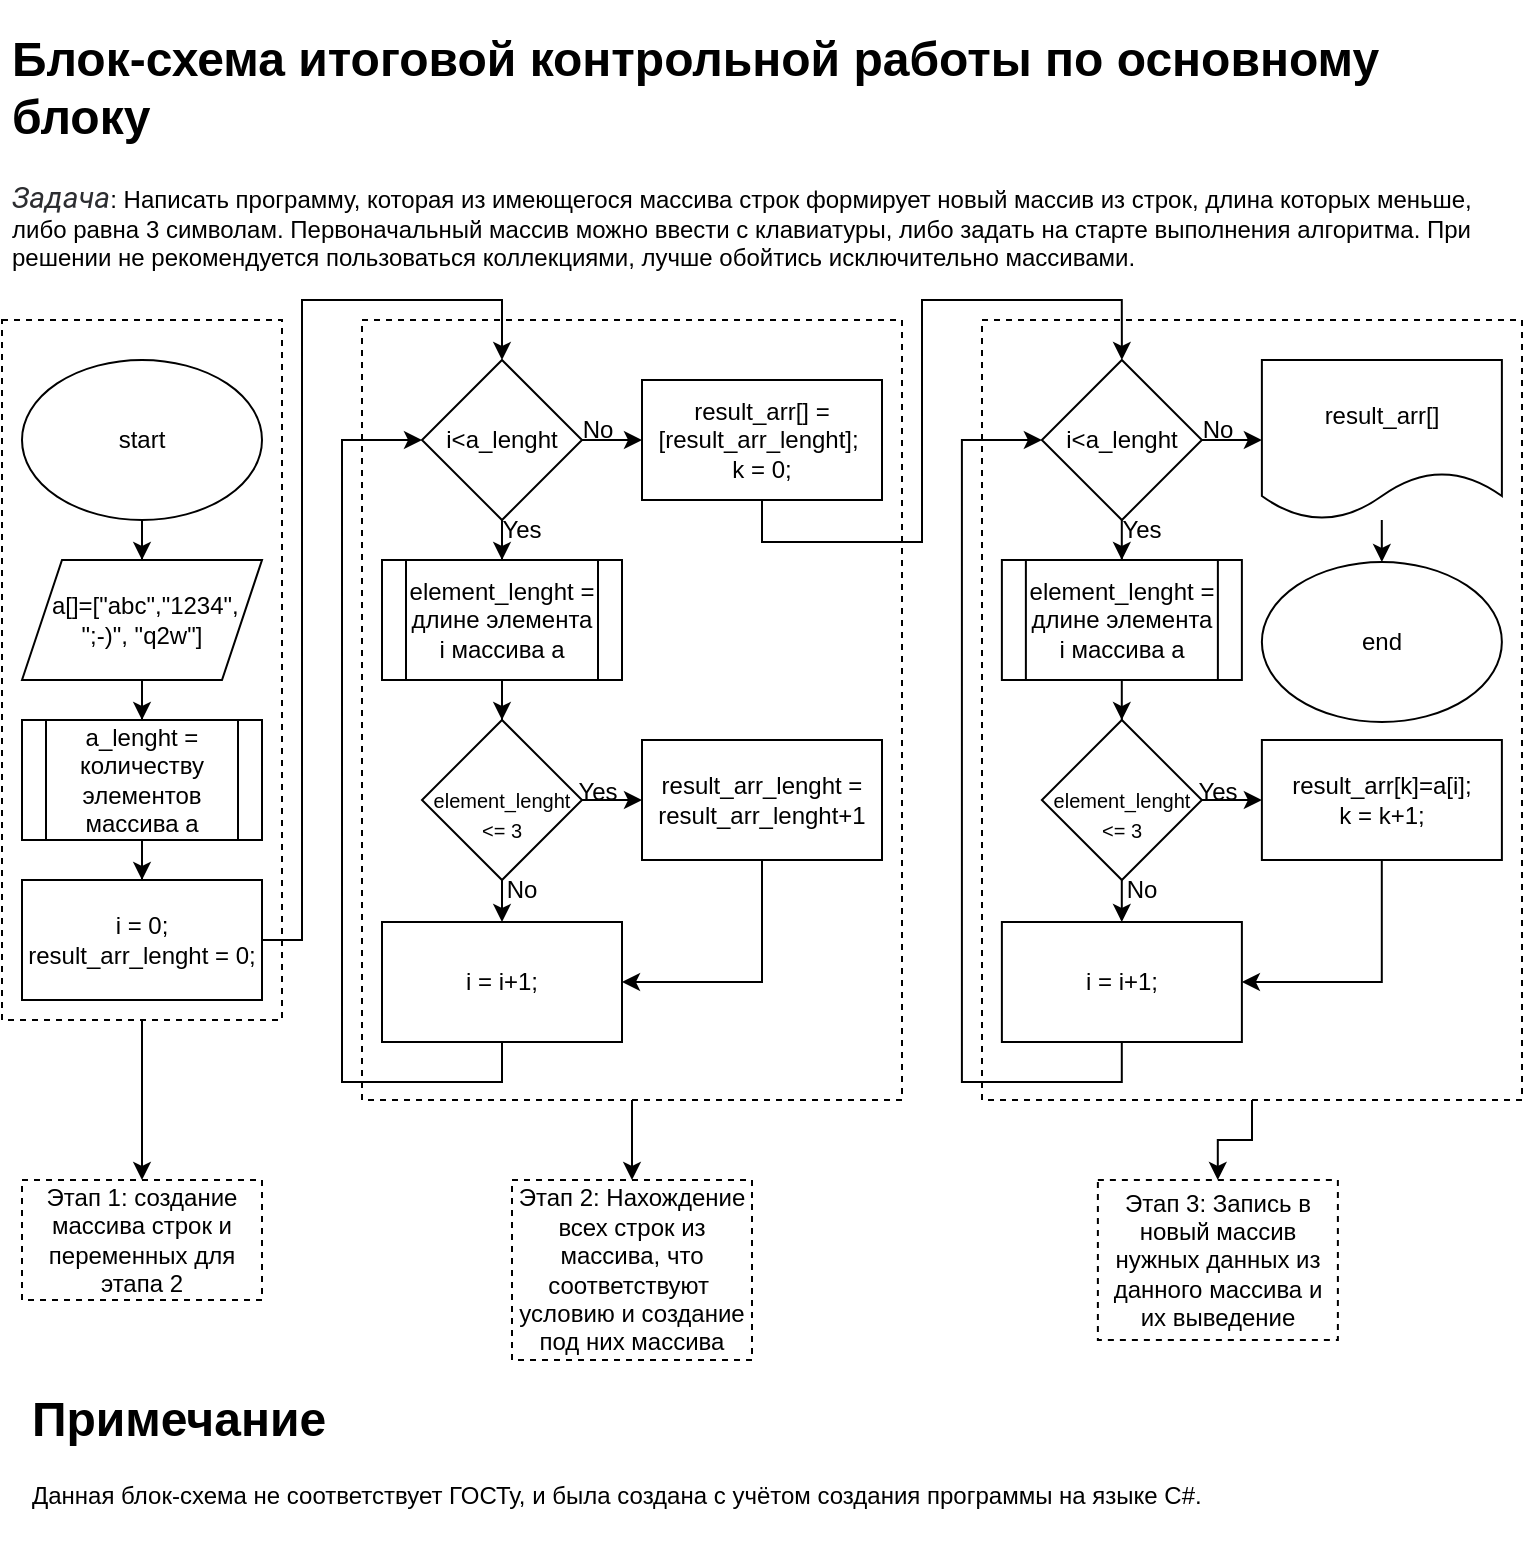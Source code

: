 <mxfile version="23.0.2" type="device">
  <diagram id="C5RBs43oDa-KdzZeNtuy" name="Page-1">
    <mxGraphModel dx="880" dy="1603" grid="1" gridSize="10" guides="1" tooltips="1" connect="1" arrows="1" fold="1" page="1" pageScale="1" pageWidth="827" pageHeight="1169" math="0" shadow="0">
      <root>
        <mxCell id="WIyWlLk6GJQsqaUBKTNV-0" />
        <mxCell id="WIyWlLk6GJQsqaUBKTNV-1" parent="WIyWlLk6GJQsqaUBKTNV-0" />
        <mxCell id="-k1ycYxhg6-fJTM4x1R9-56" value="" style="rounded=0;whiteSpace=wrap;html=1;fillColor=none;dashed=1;" vertex="1" parent="WIyWlLk6GJQsqaUBKTNV-1">
          <mxGeometry x="30" y="150" width="140" height="350" as="geometry" />
        </mxCell>
        <mxCell id="-k1ycYxhg6-fJTM4x1R9-2" style="edgeStyle=orthogonalEdgeStyle;rounded=0;orthogonalLoop=1;jettySize=auto;html=1;entryX=0.5;entryY=0;entryDx=0;entryDy=0;" edge="1" parent="WIyWlLk6GJQsqaUBKTNV-1" source="-k1ycYxhg6-fJTM4x1R9-0" target="-k1ycYxhg6-fJTM4x1R9-1">
          <mxGeometry relative="1" as="geometry" />
        </mxCell>
        <mxCell id="-k1ycYxhg6-fJTM4x1R9-0" value="start" style="ellipse;whiteSpace=wrap;html=1;" vertex="1" parent="WIyWlLk6GJQsqaUBKTNV-1">
          <mxGeometry x="40" y="170" width="120" height="80" as="geometry" />
        </mxCell>
        <mxCell id="-k1ycYxhg6-fJTM4x1R9-6" value="" style="edgeStyle=orthogonalEdgeStyle;rounded=0;orthogonalLoop=1;jettySize=auto;html=1;" edge="1" parent="WIyWlLk6GJQsqaUBKTNV-1" source="-k1ycYxhg6-fJTM4x1R9-1" target="-k1ycYxhg6-fJTM4x1R9-5">
          <mxGeometry relative="1" as="geometry" />
        </mxCell>
        <mxCell id="-k1ycYxhg6-fJTM4x1R9-1" value="&amp;nbsp;a[]=[&quot;abc&quot;,&quot;1234&quot;, &lt;br&gt;&quot;;-)&quot;, &quot;q2w&quot;]" style="shape=parallelogram;perimeter=parallelogramPerimeter;whiteSpace=wrap;html=1;fixedSize=1;" vertex="1" parent="WIyWlLk6GJQsqaUBKTNV-1">
          <mxGeometry x="40" y="270" width="120" height="60" as="geometry" />
        </mxCell>
        <mxCell id="-k1ycYxhg6-fJTM4x1R9-10" value="" style="edgeStyle=orthogonalEdgeStyle;rounded=0;orthogonalLoop=1;jettySize=auto;html=1;" edge="1" parent="WIyWlLk6GJQsqaUBKTNV-1" source="-k1ycYxhg6-fJTM4x1R9-5" target="-k1ycYxhg6-fJTM4x1R9-9">
          <mxGeometry relative="1" as="geometry" />
        </mxCell>
        <mxCell id="-k1ycYxhg6-fJTM4x1R9-5" value="a_lenght = количеству элементов массива а" style="shape=process;whiteSpace=wrap;html=1;backgroundOutline=1;" vertex="1" parent="WIyWlLk6GJQsqaUBKTNV-1">
          <mxGeometry x="40" y="350" width="120" height="60" as="geometry" />
        </mxCell>
        <mxCell id="-k1ycYxhg6-fJTM4x1R9-12" value="" style="edgeStyle=orthogonalEdgeStyle;rounded=0;orthogonalLoop=1;jettySize=auto;html=1;entryX=0.5;entryY=0;entryDx=0;entryDy=0;" edge="1" parent="WIyWlLk6GJQsqaUBKTNV-1" source="-k1ycYxhg6-fJTM4x1R9-9" target="-k1ycYxhg6-fJTM4x1R9-11">
          <mxGeometry relative="1" as="geometry">
            <Array as="points">
              <mxPoint x="180" y="460" />
              <mxPoint x="180" y="140" />
              <mxPoint x="280" y="140" />
            </Array>
          </mxGeometry>
        </mxCell>
        <mxCell id="-k1ycYxhg6-fJTM4x1R9-9" value="i = 0; result_arr_lenght = 0;" style="whiteSpace=wrap;html=1;" vertex="1" parent="WIyWlLk6GJQsqaUBKTNV-1">
          <mxGeometry x="40" y="430" width="120" height="60" as="geometry" />
        </mxCell>
        <mxCell id="-k1ycYxhg6-fJTM4x1R9-19" value="" style="edgeStyle=orthogonalEdgeStyle;rounded=0;orthogonalLoop=1;jettySize=auto;html=1;" edge="1" parent="WIyWlLk6GJQsqaUBKTNV-1" source="-k1ycYxhg6-fJTM4x1R9-11" target="-k1ycYxhg6-fJTM4x1R9-18">
          <mxGeometry relative="1" as="geometry" />
        </mxCell>
        <mxCell id="-k1ycYxhg6-fJTM4x1R9-32" value="" style="edgeStyle=orthogonalEdgeStyle;rounded=0;orthogonalLoop=1;jettySize=auto;html=1;" edge="1" parent="WIyWlLk6GJQsqaUBKTNV-1" source="-k1ycYxhg6-fJTM4x1R9-11" target="-k1ycYxhg6-fJTM4x1R9-31">
          <mxGeometry relative="1" as="geometry" />
        </mxCell>
        <mxCell id="-k1ycYxhg6-fJTM4x1R9-11" value="i&amp;lt;a_lenght" style="rhombus;whiteSpace=wrap;html=1;rotation=0;" vertex="1" parent="WIyWlLk6GJQsqaUBKTNV-1">
          <mxGeometry x="240" y="170" width="80" height="80" as="geometry" />
        </mxCell>
        <mxCell id="-k1ycYxhg6-fJTM4x1R9-17" value="Yes" style="text;html=1;strokeColor=none;fillColor=none;align=center;verticalAlign=middle;whiteSpace=wrap;rounded=0;" vertex="1" parent="WIyWlLk6GJQsqaUBKTNV-1">
          <mxGeometry x="260" y="240" width="60" height="30" as="geometry" />
        </mxCell>
        <mxCell id="-k1ycYxhg6-fJTM4x1R9-21" value="" style="edgeStyle=orthogonalEdgeStyle;rounded=0;orthogonalLoop=1;jettySize=auto;html=1;" edge="1" parent="WIyWlLk6GJQsqaUBKTNV-1" source="-k1ycYxhg6-fJTM4x1R9-18" target="-k1ycYxhg6-fJTM4x1R9-20">
          <mxGeometry relative="1" as="geometry" />
        </mxCell>
        <mxCell id="-k1ycYxhg6-fJTM4x1R9-18" value="element_lenght = длине элемента i массива a" style="shape=process;whiteSpace=wrap;html=1;backgroundOutline=1;" vertex="1" parent="WIyWlLk6GJQsqaUBKTNV-1">
          <mxGeometry x="220" y="270" width="120" height="60" as="geometry" />
        </mxCell>
        <mxCell id="-k1ycYxhg6-fJTM4x1R9-23" value="" style="edgeStyle=orthogonalEdgeStyle;rounded=0;orthogonalLoop=1;jettySize=auto;html=1;" edge="1" parent="WIyWlLk6GJQsqaUBKTNV-1" source="-k1ycYxhg6-fJTM4x1R9-20" target="-k1ycYxhg6-fJTM4x1R9-22">
          <mxGeometry relative="1" as="geometry" />
        </mxCell>
        <mxCell id="-k1ycYxhg6-fJTM4x1R9-28" value="" style="edgeStyle=orthogonalEdgeStyle;rounded=0;orthogonalLoop=1;jettySize=auto;html=1;" edge="1" parent="WIyWlLk6GJQsqaUBKTNV-1" source="-k1ycYxhg6-fJTM4x1R9-20" target="-k1ycYxhg6-fJTM4x1R9-26">
          <mxGeometry relative="1" as="geometry" />
        </mxCell>
        <mxCell id="-k1ycYxhg6-fJTM4x1R9-20" value="&lt;font style=&quot;font-size: 10px;&quot;&gt;&lt;br&gt;element_lenght &amp;lt;= 3&lt;/font&gt;" style="rhombus;whiteSpace=wrap;html=1;align=center;" vertex="1" parent="WIyWlLk6GJQsqaUBKTNV-1">
          <mxGeometry x="240" y="350" width="80" height="80" as="geometry" />
        </mxCell>
        <mxCell id="-k1ycYxhg6-fJTM4x1R9-27" value="" style="edgeStyle=orthogonalEdgeStyle;rounded=0;orthogonalLoop=1;jettySize=auto;html=1;" edge="1" parent="WIyWlLk6GJQsqaUBKTNV-1" source="-k1ycYxhg6-fJTM4x1R9-22" target="-k1ycYxhg6-fJTM4x1R9-26">
          <mxGeometry relative="1" as="geometry">
            <Array as="points">
              <mxPoint x="410" y="481" />
            </Array>
          </mxGeometry>
        </mxCell>
        <mxCell id="-k1ycYxhg6-fJTM4x1R9-22" value="result_arr_lenght = result_arr_lenght+1" style="whiteSpace=wrap;html=1;" vertex="1" parent="WIyWlLk6GJQsqaUBKTNV-1">
          <mxGeometry x="350" y="360" width="120" height="60" as="geometry" />
        </mxCell>
        <mxCell id="-k1ycYxhg6-fJTM4x1R9-25" value="Yes" style="text;html=1;strokeColor=none;fillColor=none;align=center;verticalAlign=middle;whiteSpace=wrap;rounded=0;" vertex="1" parent="WIyWlLk6GJQsqaUBKTNV-1">
          <mxGeometry x="298" y="371" width="60" height="30" as="geometry" />
        </mxCell>
        <mxCell id="-k1ycYxhg6-fJTM4x1R9-29" style="edgeStyle=orthogonalEdgeStyle;rounded=0;orthogonalLoop=1;jettySize=auto;html=1;entryX=0;entryY=0.5;entryDx=0;entryDy=0;" edge="1" parent="WIyWlLk6GJQsqaUBKTNV-1" source="-k1ycYxhg6-fJTM4x1R9-26" target="-k1ycYxhg6-fJTM4x1R9-11">
          <mxGeometry relative="1" as="geometry">
            <Array as="points">
              <mxPoint x="280" y="531" />
              <mxPoint x="200" y="531" />
              <mxPoint x="200" y="210" />
            </Array>
          </mxGeometry>
        </mxCell>
        <mxCell id="-k1ycYxhg6-fJTM4x1R9-26" value="i = i+1;" style="whiteSpace=wrap;html=1;" vertex="1" parent="WIyWlLk6GJQsqaUBKTNV-1">
          <mxGeometry x="220" y="451" width="120" height="60" as="geometry" />
        </mxCell>
        <mxCell id="-k1ycYxhg6-fJTM4x1R9-30" value="No" style="text;html=1;strokeColor=none;fillColor=none;align=center;verticalAlign=middle;whiteSpace=wrap;rounded=0;" vertex="1" parent="WIyWlLk6GJQsqaUBKTNV-1">
          <mxGeometry x="260" y="420" width="60" height="30" as="geometry" />
        </mxCell>
        <mxCell id="-k1ycYxhg6-fJTM4x1R9-48" style="edgeStyle=orthogonalEdgeStyle;rounded=0;orthogonalLoop=1;jettySize=auto;html=1;entryX=0.5;entryY=0;entryDx=0;entryDy=0;" edge="1" parent="WIyWlLk6GJQsqaUBKTNV-1" source="-k1ycYxhg6-fJTM4x1R9-31" target="-k1ycYxhg6-fJTM4x1R9-35">
          <mxGeometry relative="1" as="geometry">
            <Array as="points">
              <mxPoint x="410" y="261" />
              <mxPoint x="490" y="261" />
              <mxPoint x="490" y="140" />
              <mxPoint x="590" y="140" />
            </Array>
          </mxGeometry>
        </mxCell>
        <mxCell id="-k1ycYxhg6-fJTM4x1R9-31" value="result_arr[] = [result_arr_lenght];&amp;nbsp;&lt;br&gt;k = 0;" style="whiteSpace=wrap;html=1;" vertex="1" parent="WIyWlLk6GJQsqaUBKTNV-1">
          <mxGeometry x="350" y="180" width="120" height="60" as="geometry" />
        </mxCell>
        <mxCell id="-k1ycYxhg6-fJTM4x1R9-33" value="" style="edgeStyle=orthogonalEdgeStyle;rounded=0;orthogonalLoop=1;jettySize=auto;html=1;" edge="1" parent="WIyWlLk6GJQsqaUBKTNV-1" source="-k1ycYxhg6-fJTM4x1R9-35" target="-k1ycYxhg6-fJTM4x1R9-38">
          <mxGeometry relative="1" as="geometry" />
        </mxCell>
        <mxCell id="-k1ycYxhg6-fJTM4x1R9-50" value="" style="edgeStyle=orthogonalEdgeStyle;rounded=0;orthogonalLoop=1;jettySize=auto;html=1;" edge="1" parent="WIyWlLk6GJQsqaUBKTNV-1" source="-k1ycYxhg6-fJTM4x1R9-35" target="-k1ycYxhg6-fJTM4x1R9-49">
          <mxGeometry relative="1" as="geometry" />
        </mxCell>
        <mxCell id="-k1ycYxhg6-fJTM4x1R9-35" value="i&amp;lt;a_lenght" style="rhombus;whiteSpace=wrap;html=1;rotation=0;" vertex="1" parent="WIyWlLk6GJQsqaUBKTNV-1">
          <mxGeometry x="549.94" y="170" width="80" height="80" as="geometry" />
        </mxCell>
        <mxCell id="-k1ycYxhg6-fJTM4x1R9-36" value="Yes" style="text;html=1;strokeColor=none;fillColor=none;align=center;verticalAlign=middle;whiteSpace=wrap;rounded=0;" vertex="1" parent="WIyWlLk6GJQsqaUBKTNV-1">
          <mxGeometry x="569.94" y="240" width="60" height="30" as="geometry" />
        </mxCell>
        <mxCell id="-k1ycYxhg6-fJTM4x1R9-37" value="" style="edgeStyle=orthogonalEdgeStyle;rounded=0;orthogonalLoop=1;jettySize=auto;html=1;" edge="1" parent="WIyWlLk6GJQsqaUBKTNV-1" source="-k1ycYxhg6-fJTM4x1R9-38" target="-k1ycYxhg6-fJTM4x1R9-41">
          <mxGeometry relative="1" as="geometry" />
        </mxCell>
        <mxCell id="-k1ycYxhg6-fJTM4x1R9-38" value="element_lenght = длине элемента i массива a" style="shape=process;whiteSpace=wrap;html=1;backgroundOutline=1;" vertex="1" parent="WIyWlLk6GJQsqaUBKTNV-1">
          <mxGeometry x="529.94" y="270" width="120" height="60" as="geometry" />
        </mxCell>
        <mxCell id="-k1ycYxhg6-fJTM4x1R9-39" value="" style="edgeStyle=orthogonalEdgeStyle;rounded=0;orthogonalLoop=1;jettySize=auto;html=1;" edge="1" parent="WIyWlLk6GJQsqaUBKTNV-1" source="-k1ycYxhg6-fJTM4x1R9-41" target="-k1ycYxhg6-fJTM4x1R9-43">
          <mxGeometry relative="1" as="geometry" />
        </mxCell>
        <mxCell id="-k1ycYxhg6-fJTM4x1R9-40" value="" style="edgeStyle=orthogonalEdgeStyle;rounded=0;orthogonalLoop=1;jettySize=auto;html=1;" edge="1" parent="WIyWlLk6GJQsqaUBKTNV-1" source="-k1ycYxhg6-fJTM4x1R9-41" target="-k1ycYxhg6-fJTM4x1R9-46">
          <mxGeometry relative="1" as="geometry" />
        </mxCell>
        <mxCell id="-k1ycYxhg6-fJTM4x1R9-41" value="&lt;font style=&quot;font-size: 10px;&quot;&gt;&lt;br&gt;element_lenght &amp;lt;= 3&lt;/font&gt;" style="rhombus;whiteSpace=wrap;html=1;align=center;" vertex="1" parent="WIyWlLk6GJQsqaUBKTNV-1">
          <mxGeometry x="549.94" y="350" width="80" height="80" as="geometry" />
        </mxCell>
        <mxCell id="-k1ycYxhg6-fJTM4x1R9-42" value="" style="edgeStyle=orthogonalEdgeStyle;rounded=0;orthogonalLoop=1;jettySize=auto;html=1;" edge="1" parent="WIyWlLk6GJQsqaUBKTNV-1" source="-k1ycYxhg6-fJTM4x1R9-43" target="-k1ycYxhg6-fJTM4x1R9-46">
          <mxGeometry relative="1" as="geometry">
            <Array as="points">
              <mxPoint x="719.94" y="481" />
            </Array>
          </mxGeometry>
        </mxCell>
        <mxCell id="-k1ycYxhg6-fJTM4x1R9-43" value="result_arr[k]=a[i];&lt;br&gt;k = k+1;" style="whiteSpace=wrap;html=1;" vertex="1" parent="WIyWlLk6GJQsqaUBKTNV-1">
          <mxGeometry x="659.94" y="360" width="120" height="60" as="geometry" />
        </mxCell>
        <mxCell id="-k1ycYxhg6-fJTM4x1R9-44" value="Yes" style="text;html=1;strokeColor=none;fillColor=none;align=center;verticalAlign=middle;whiteSpace=wrap;rounded=0;" vertex="1" parent="WIyWlLk6GJQsqaUBKTNV-1">
          <mxGeometry x="607.94" y="371" width="60" height="30" as="geometry" />
        </mxCell>
        <mxCell id="-k1ycYxhg6-fJTM4x1R9-45" style="edgeStyle=orthogonalEdgeStyle;rounded=0;orthogonalLoop=1;jettySize=auto;html=1;entryX=0;entryY=0.5;entryDx=0;entryDy=0;" edge="1" parent="WIyWlLk6GJQsqaUBKTNV-1" source="-k1ycYxhg6-fJTM4x1R9-46" target="-k1ycYxhg6-fJTM4x1R9-35">
          <mxGeometry relative="1" as="geometry">
            <Array as="points">
              <mxPoint x="589.94" y="531" />
              <mxPoint x="509.94" y="531" />
              <mxPoint x="509.94" y="210" />
            </Array>
          </mxGeometry>
        </mxCell>
        <mxCell id="-k1ycYxhg6-fJTM4x1R9-46" value="i = i+1;" style="whiteSpace=wrap;html=1;" vertex="1" parent="WIyWlLk6GJQsqaUBKTNV-1">
          <mxGeometry x="529.94" y="451" width="120" height="60" as="geometry" />
        </mxCell>
        <mxCell id="-k1ycYxhg6-fJTM4x1R9-47" value="No" style="text;html=1;strokeColor=none;fillColor=none;align=center;verticalAlign=middle;whiteSpace=wrap;rounded=0;" vertex="1" parent="WIyWlLk6GJQsqaUBKTNV-1">
          <mxGeometry x="569.94" y="420" width="60" height="30" as="geometry" />
        </mxCell>
        <mxCell id="-k1ycYxhg6-fJTM4x1R9-54" value="" style="edgeStyle=orthogonalEdgeStyle;rounded=0;orthogonalLoop=1;jettySize=auto;html=1;" edge="1" parent="WIyWlLk6GJQsqaUBKTNV-1" source="-k1ycYxhg6-fJTM4x1R9-49" target="-k1ycYxhg6-fJTM4x1R9-53">
          <mxGeometry relative="1" as="geometry" />
        </mxCell>
        <mxCell id="-k1ycYxhg6-fJTM4x1R9-49" value="result_arr[]" style="shape=document;whiteSpace=wrap;html=1;boundedLbl=1;" vertex="1" parent="WIyWlLk6GJQsqaUBKTNV-1">
          <mxGeometry x="659.94" y="170" width="120" height="80" as="geometry" />
        </mxCell>
        <mxCell id="-k1ycYxhg6-fJTM4x1R9-53" value="end" style="ellipse;whiteSpace=wrap;html=1;" vertex="1" parent="WIyWlLk6GJQsqaUBKTNV-1">
          <mxGeometry x="659.94" y="271" width="120" height="80" as="geometry" />
        </mxCell>
        <mxCell id="-k1ycYxhg6-fJTM4x1R9-61" value="" style="edgeStyle=orthogonalEdgeStyle;rounded=0;orthogonalLoop=1;jettySize=auto;html=1;" edge="1" parent="WIyWlLk6GJQsqaUBKTNV-1" source="-k1ycYxhg6-fJTM4x1R9-56" target="-k1ycYxhg6-fJTM4x1R9-60">
          <mxGeometry relative="1" as="geometry" />
        </mxCell>
        <mxCell id="-k1ycYxhg6-fJTM4x1R9-63" value="" style="edgeStyle=orthogonalEdgeStyle;rounded=0;orthogonalLoop=1;jettySize=auto;html=1;" edge="1" parent="WIyWlLk6GJQsqaUBKTNV-1" source="-k1ycYxhg6-fJTM4x1R9-57" target="-k1ycYxhg6-fJTM4x1R9-62">
          <mxGeometry relative="1" as="geometry" />
        </mxCell>
        <mxCell id="-k1ycYxhg6-fJTM4x1R9-57" value="" style="rounded=0;whiteSpace=wrap;html=1;fillColor=none;dashed=1;" vertex="1" parent="WIyWlLk6GJQsqaUBKTNV-1">
          <mxGeometry x="210" y="150" width="270" height="390" as="geometry" />
        </mxCell>
        <mxCell id="-k1ycYxhg6-fJTM4x1R9-65" value="" style="edgeStyle=orthogonalEdgeStyle;rounded=0;orthogonalLoop=1;jettySize=auto;html=1;" edge="1" parent="WIyWlLk6GJQsqaUBKTNV-1" source="-k1ycYxhg6-fJTM4x1R9-58" target="-k1ycYxhg6-fJTM4x1R9-64">
          <mxGeometry relative="1" as="geometry" />
        </mxCell>
        <mxCell id="-k1ycYxhg6-fJTM4x1R9-58" value="" style="rounded=0;whiteSpace=wrap;html=1;fillColor=none;dashed=1;" vertex="1" parent="WIyWlLk6GJQsqaUBKTNV-1">
          <mxGeometry x="520" y="150" width="270" height="390" as="geometry" />
        </mxCell>
        <mxCell id="-k1ycYxhg6-fJTM4x1R9-59" value="&lt;h1&gt;Блок-схема итоговой контрольной работы по основному блоку&lt;/h1&gt;&lt;p&gt;&lt;em style=&quot;box-sizing: border-box; color: rgb(44, 45, 48); font-family: Onest, Roboto, &amp;quot;San Francisco&amp;quot;, &amp;quot;Helvetica Neue&amp;quot;, Helvetica, Arial; font-size: 15px; background-color: rgb(255, 255, 255);&quot;&gt;Задача&lt;/em&gt;: Написать программу, которая из имеющегося массива строк формирует новый массив из строк, длина которых меньше, либо равна 3 символам. Первоначальный массив можно ввести с клавиатуры, либо задать на старте выполнения алгоритма. При решении не рекомендуется пользоваться коллекциями, лучше обойтись исключительно массивами.&lt;br&gt;&lt;/p&gt;" style="text;html=1;strokeColor=none;fillColor=none;spacing=5;spacingTop=-20;whiteSpace=wrap;overflow=hidden;rounded=0;" vertex="1" parent="WIyWlLk6GJQsqaUBKTNV-1">
          <mxGeometry x="30" width="760" height="130" as="geometry" />
        </mxCell>
        <mxCell id="-k1ycYxhg6-fJTM4x1R9-60" value="Этап 1: создание массива строк и переменных для этапа 2" style="whiteSpace=wrap;html=1;fillColor=none;rounded=0;dashed=1;" vertex="1" parent="WIyWlLk6GJQsqaUBKTNV-1">
          <mxGeometry x="40" y="580" width="120" height="60" as="geometry" />
        </mxCell>
        <mxCell id="-k1ycYxhg6-fJTM4x1R9-62" value="Этап 2: Нахождение всех строк из массива, что соответствуют&amp;nbsp; условию и создание под них массива" style="whiteSpace=wrap;html=1;fillColor=none;rounded=0;dashed=1;" vertex="1" parent="WIyWlLk6GJQsqaUBKTNV-1">
          <mxGeometry x="285" y="580" width="120" height="90" as="geometry" />
        </mxCell>
        <mxCell id="-k1ycYxhg6-fJTM4x1R9-64" value="Этап 3: Запись в новый массив нужных данных из данного массива и их выведение" style="whiteSpace=wrap;html=1;fillColor=none;rounded=0;dashed=1;" vertex="1" parent="WIyWlLk6GJQsqaUBKTNV-1">
          <mxGeometry x="577.94" y="580" width="120" height="80" as="geometry" />
        </mxCell>
        <mxCell id="-k1ycYxhg6-fJTM4x1R9-66" value="No" style="text;html=1;strokeColor=none;fillColor=none;align=center;verticalAlign=middle;whiteSpace=wrap;rounded=0;" vertex="1" parent="WIyWlLk6GJQsqaUBKTNV-1">
          <mxGeometry x="298" y="190" width="60" height="30" as="geometry" />
        </mxCell>
        <mxCell id="-k1ycYxhg6-fJTM4x1R9-67" value="No" style="text;html=1;strokeColor=none;fillColor=none;align=center;verticalAlign=middle;whiteSpace=wrap;rounded=0;" vertex="1" parent="WIyWlLk6GJQsqaUBKTNV-1">
          <mxGeometry x="607.94" y="190" width="60" height="30" as="geometry" />
        </mxCell>
        <mxCell id="-k1ycYxhg6-fJTM4x1R9-68" value="&lt;h1&gt;Примечание&lt;/h1&gt;&lt;p&gt;Данная блок-схема не соответствует ГОСТу, и была создана с учётом создания программы на языке C#.&lt;/p&gt;" style="text;html=1;strokeColor=none;fillColor=none;spacing=5;spacingTop=-20;whiteSpace=wrap;overflow=hidden;rounded=0;" vertex="1" parent="WIyWlLk6GJQsqaUBKTNV-1">
          <mxGeometry x="40" y="680" width="720" height="80" as="geometry" />
        </mxCell>
      </root>
    </mxGraphModel>
  </diagram>
</mxfile>
